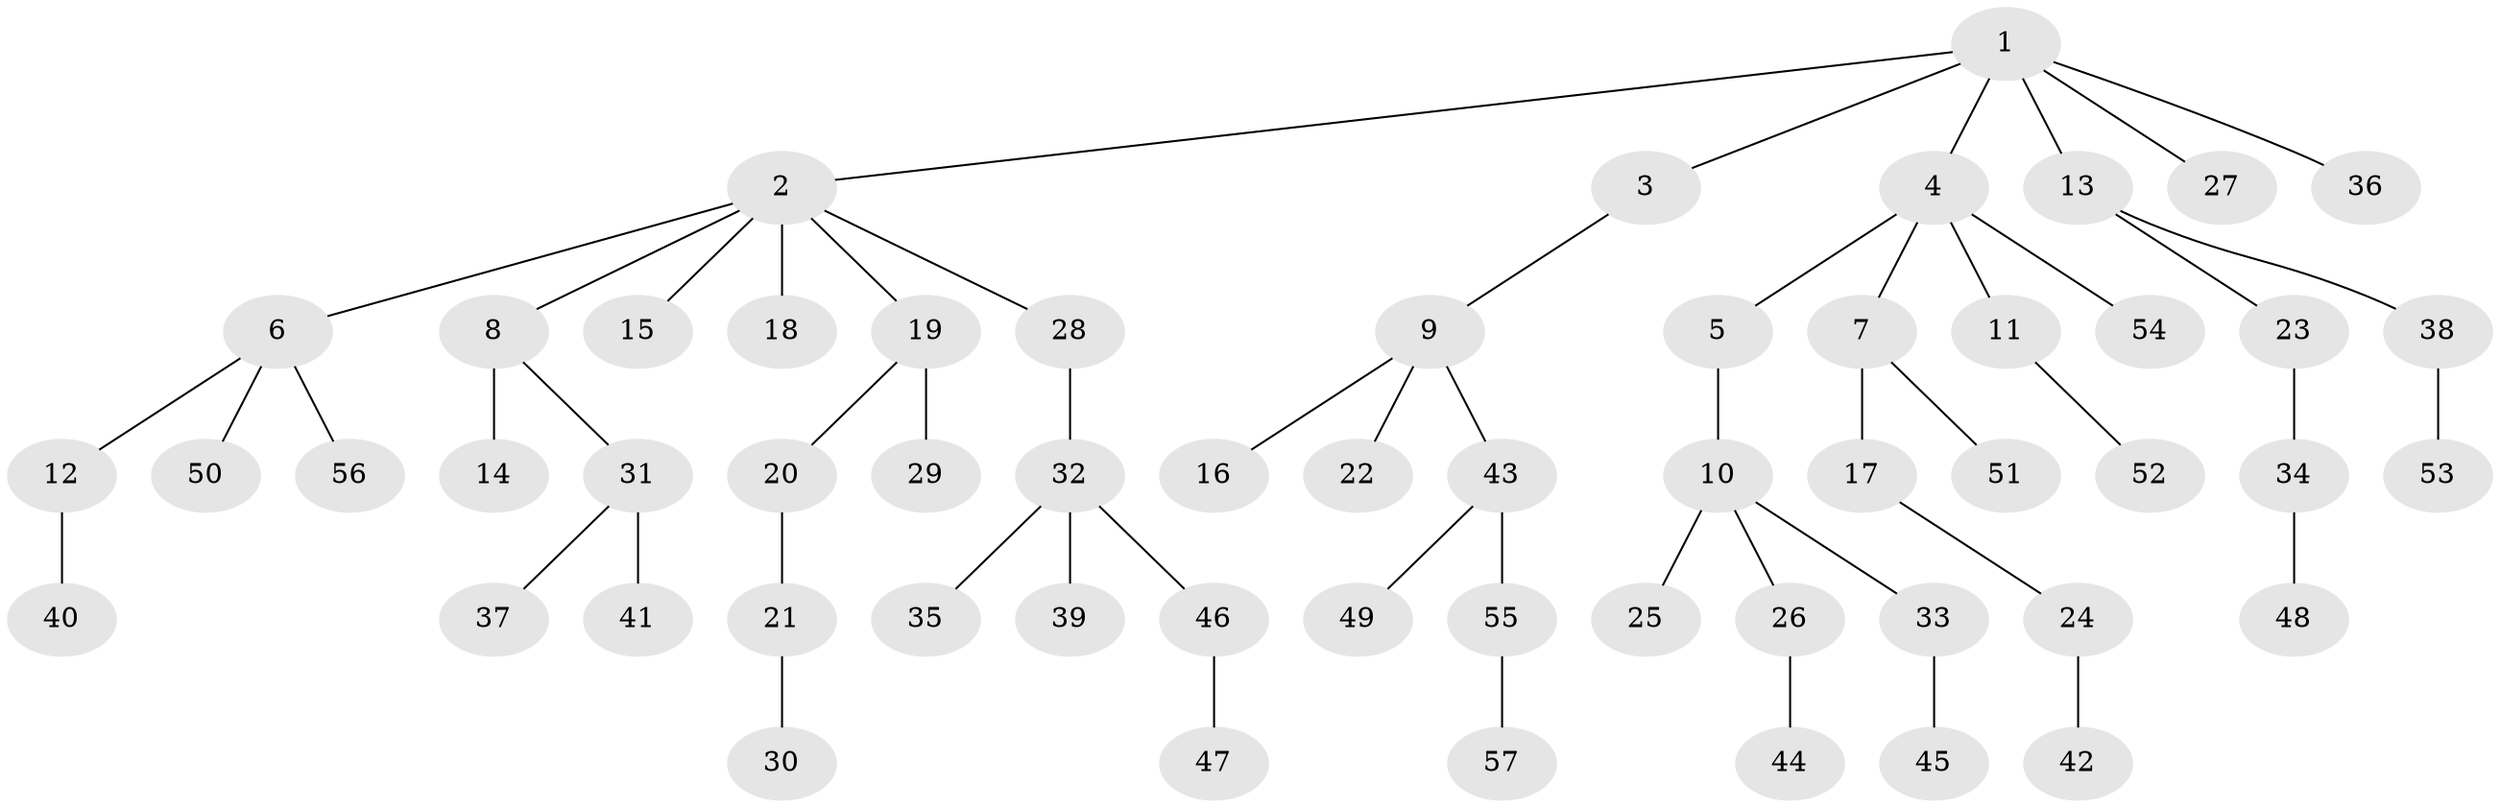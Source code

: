 // coarse degree distribution, {2: 0.32142857142857145, 1: 0.6071428571428571, 4: 0.03571428571428571, 15: 0.03571428571428571}
// Generated by graph-tools (version 1.1) at 2025/56/03/04/25 21:56:36]
// undirected, 57 vertices, 56 edges
graph export_dot {
graph [start="1"]
  node [color=gray90,style=filled];
  1;
  2;
  3;
  4;
  5;
  6;
  7;
  8;
  9;
  10;
  11;
  12;
  13;
  14;
  15;
  16;
  17;
  18;
  19;
  20;
  21;
  22;
  23;
  24;
  25;
  26;
  27;
  28;
  29;
  30;
  31;
  32;
  33;
  34;
  35;
  36;
  37;
  38;
  39;
  40;
  41;
  42;
  43;
  44;
  45;
  46;
  47;
  48;
  49;
  50;
  51;
  52;
  53;
  54;
  55;
  56;
  57;
  1 -- 2;
  1 -- 3;
  1 -- 4;
  1 -- 13;
  1 -- 27;
  1 -- 36;
  2 -- 6;
  2 -- 8;
  2 -- 15;
  2 -- 18;
  2 -- 19;
  2 -- 28;
  3 -- 9;
  4 -- 5;
  4 -- 7;
  4 -- 11;
  4 -- 54;
  5 -- 10;
  6 -- 12;
  6 -- 50;
  6 -- 56;
  7 -- 17;
  7 -- 51;
  8 -- 14;
  8 -- 31;
  9 -- 16;
  9 -- 22;
  9 -- 43;
  10 -- 25;
  10 -- 26;
  10 -- 33;
  11 -- 52;
  12 -- 40;
  13 -- 23;
  13 -- 38;
  17 -- 24;
  19 -- 20;
  19 -- 29;
  20 -- 21;
  21 -- 30;
  23 -- 34;
  24 -- 42;
  26 -- 44;
  28 -- 32;
  31 -- 37;
  31 -- 41;
  32 -- 35;
  32 -- 39;
  32 -- 46;
  33 -- 45;
  34 -- 48;
  38 -- 53;
  43 -- 49;
  43 -- 55;
  46 -- 47;
  55 -- 57;
}
